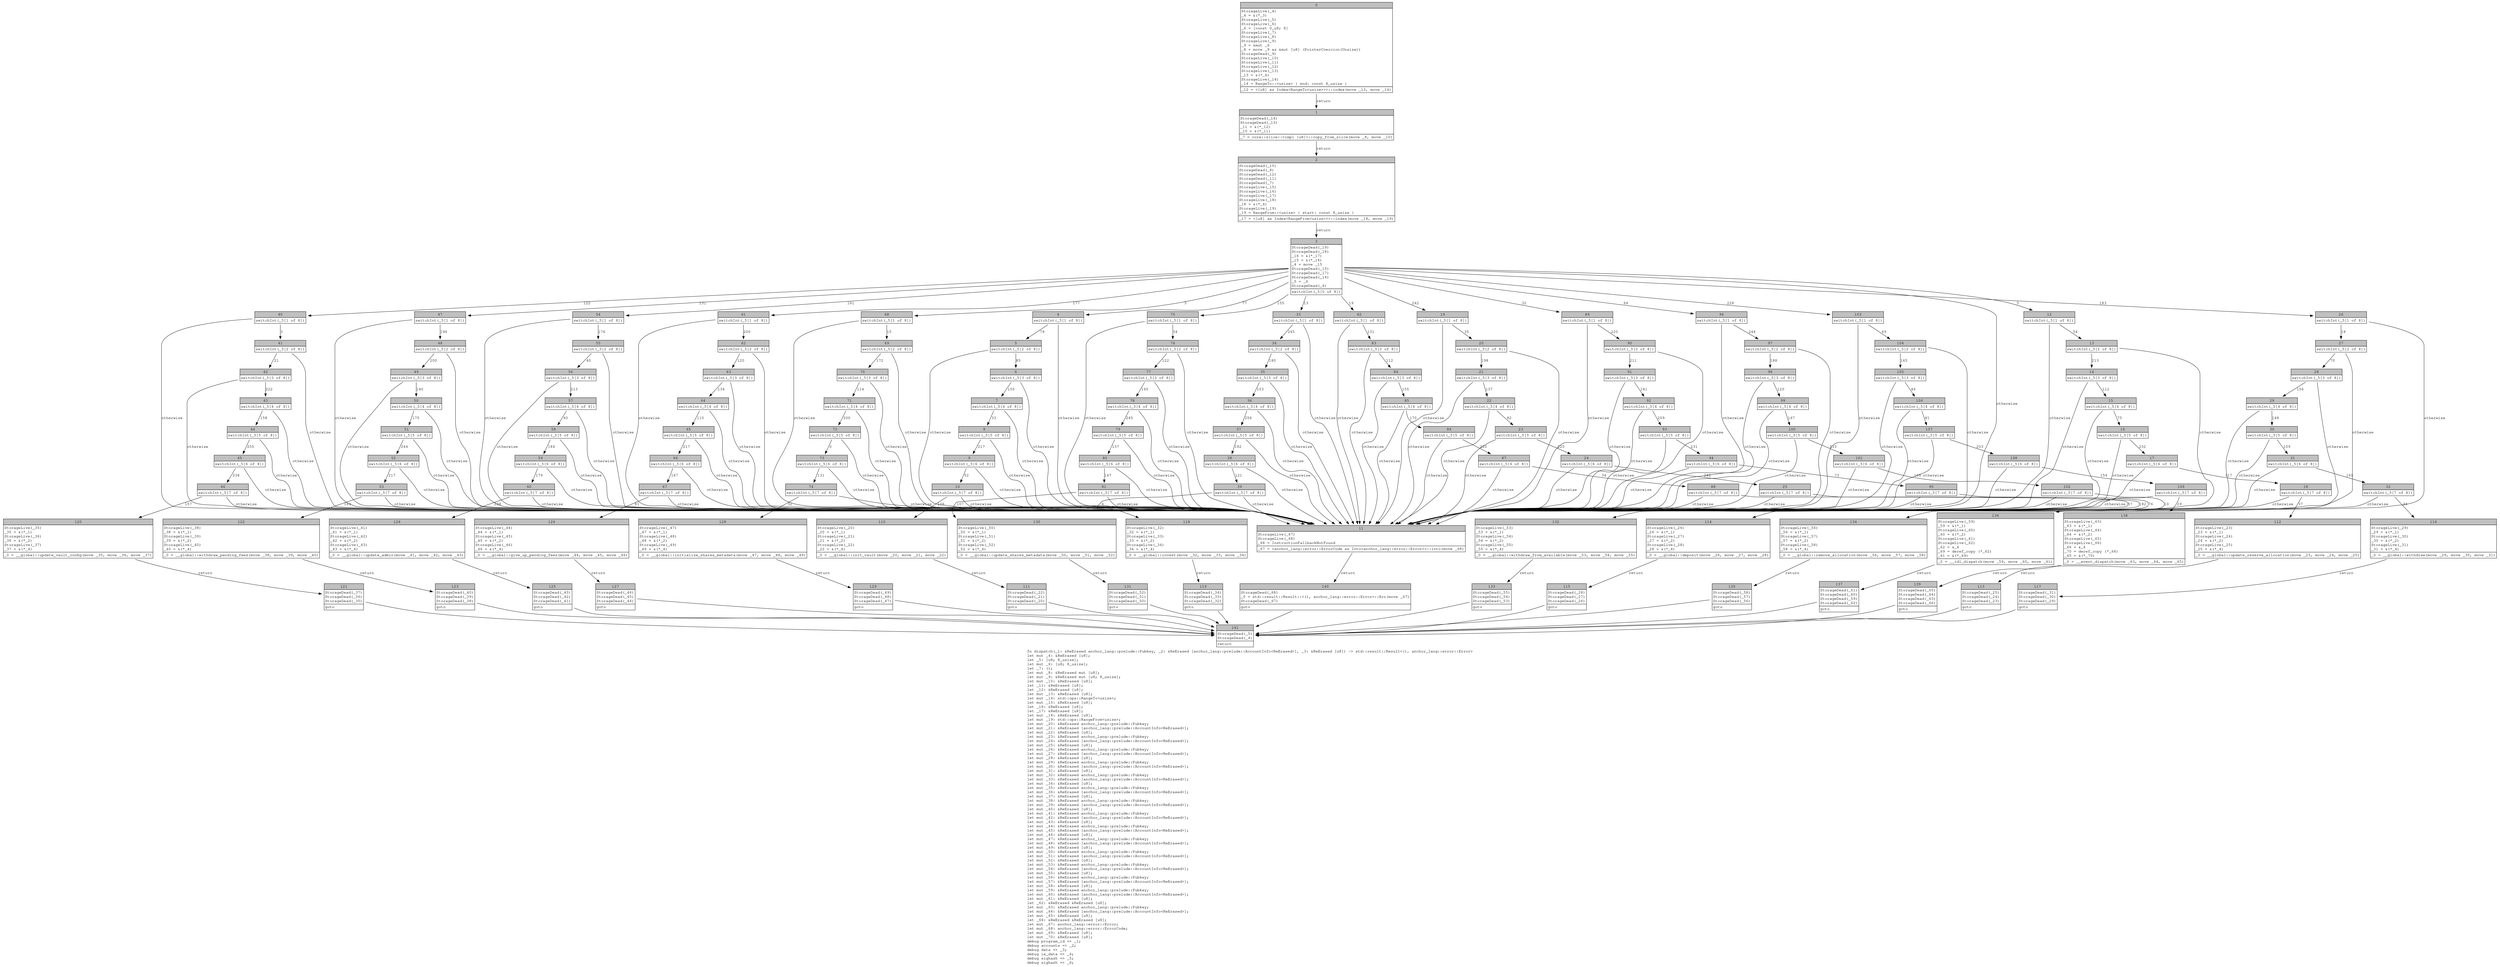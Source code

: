 digraph Mir_0_2779 {
    graph [fontname="Courier, monospace"];
    node [fontname="Courier, monospace"];
    edge [fontname="Courier, monospace"];
    label=<fn dispatch(_1: &amp;ReErased anchor_lang::prelude::Pubkey, _2: &amp;ReErased [anchor_lang::prelude::AccountInfo&lt;ReErased&gt;], _3: &amp;ReErased [u8]) -&gt; std::result::Result&lt;(), anchor_lang::error::Error&gt;<br align="left"/>let mut _4: &amp;ReErased [u8];<br align="left"/>let _5: [u8; 8_usize];<br align="left"/>let mut _6: [u8; 8_usize];<br align="left"/>let _7: ();<br align="left"/>let mut _8: &amp;ReErased mut [u8];<br align="left"/>let mut _9: &amp;ReErased mut [u8; 8_usize];<br align="left"/>let mut _10: &amp;ReErased [u8];<br align="left"/>let _11: &amp;ReErased [u8];<br align="left"/>let _12: &amp;ReErased [u8];<br align="left"/>let mut _13: &amp;ReErased [u8];<br align="left"/>let mut _14: std::ops::RangeTo&lt;usize&gt;;<br align="left"/>let mut _15: &amp;ReErased [u8];<br align="left"/>let _16: &amp;ReErased [u8];<br align="left"/>let _17: &amp;ReErased [u8];<br align="left"/>let mut _18: &amp;ReErased [u8];<br align="left"/>let mut _19: std::ops::RangeFrom&lt;usize&gt;;<br align="left"/>let mut _20: &amp;ReErased anchor_lang::prelude::Pubkey;<br align="left"/>let mut _21: &amp;ReErased [anchor_lang::prelude::AccountInfo&lt;ReErased&gt;];<br align="left"/>let mut _22: &amp;ReErased [u8];<br align="left"/>let mut _23: &amp;ReErased anchor_lang::prelude::Pubkey;<br align="left"/>let mut _24: &amp;ReErased [anchor_lang::prelude::AccountInfo&lt;ReErased&gt;];<br align="left"/>let mut _25: &amp;ReErased [u8];<br align="left"/>let mut _26: &amp;ReErased anchor_lang::prelude::Pubkey;<br align="left"/>let mut _27: &amp;ReErased [anchor_lang::prelude::AccountInfo&lt;ReErased&gt;];<br align="left"/>let mut _28: &amp;ReErased [u8];<br align="left"/>let mut _29: &amp;ReErased anchor_lang::prelude::Pubkey;<br align="left"/>let mut _30: &amp;ReErased [anchor_lang::prelude::AccountInfo&lt;ReErased&gt;];<br align="left"/>let mut _31: &amp;ReErased [u8];<br align="left"/>let mut _32: &amp;ReErased anchor_lang::prelude::Pubkey;<br align="left"/>let mut _33: &amp;ReErased [anchor_lang::prelude::AccountInfo&lt;ReErased&gt;];<br align="left"/>let mut _34: &amp;ReErased [u8];<br align="left"/>let mut _35: &amp;ReErased anchor_lang::prelude::Pubkey;<br align="left"/>let mut _36: &amp;ReErased [anchor_lang::prelude::AccountInfo&lt;ReErased&gt;];<br align="left"/>let mut _37: &amp;ReErased [u8];<br align="left"/>let mut _38: &amp;ReErased anchor_lang::prelude::Pubkey;<br align="left"/>let mut _39: &amp;ReErased [anchor_lang::prelude::AccountInfo&lt;ReErased&gt;];<br align="left"/>let mut _40: &amp;ReErased [u8];<br align="left"/>let mut _41: &amp;ReErased anchor_lang::prelude::Pubkey;<br align="left"/>let mut _42: &amp;ReErased [anchor_lang::prelude::AccountInfo&lt;ReErased&gt;];<br align="left"/>let mut _43: &amp;ReErased [u8];<br align="left"/>let mut _44: &amp;ReErased anchor_lang::prelude::Pubkey;<br align="left"/>let mut _45: &amp;ReErased [anchor_lang::prelude::AccountInfo&lt;ReErased&gt;];<br align="left"/>let mut _46: &amp;ReErased [u8];<br align="left"/>let mut _47: &amp;ReErased anchor_lang::prelude::Pubkey;<br align="left"/>let mut _48: &amp;ReErased [anchor_lang::prelude::AccountInfo&lt;ReErased&gt;];<br align="left"/>let mut _49: &amp;ReErased [u8];<br align="left"/>let mut _50: &amp;ReErased anchor_lang::prelude::Pubkey;<br align="left"/>let mut _51: &amp;ReErased [anchor_lang::prelude::AccountInfo&lt;ReErased&gt;];<br align="left"/>let mut _52: &amp;ReErased [u8];<br align="left"/>let mut _53: &amp;ReErased anchor_lang::prelude::Pubkey;<br align="left"/>let mut _54: &amp;ReErased [anchor_lang::prelude::AccountInfo&lt;ReErased&gt;];<br align="left"/>let mut _55: &amp;ReErased [u8];<br align="left"/>let mut _56: &amp;ReErased anchor_lang::prelude::Pubkey;<br align="left"/>let mut _57: &amp;ReErased [anchor_lang::prelude::AccountInfo&lt;ReErased&gt;];<br align="left"/>let mut _58: &amp;ReErased [u8];<br align="left"/>let mut _59: &amp;ReErased anchor_lang::prelude::Pubkey;<br align="left"/>let mut _60: &amp;ReErased [anchor_lang::prelude::AccountInfo&lt;ReErased&gt;];<br align="left"/>let mut _61: &amp;ReErased [u8];<br align="left"/>let _62: &amp;ReErased &amp;ReErased [u8];<br align="left"/>let mut _63: &amp;ReErased anchor_lang::prelude::Pubkey;<br align="left"/>let mut _64: &amp;ReErased [anchor_lang::prelude::AccountInfo&lt;ReErased&gt;];<br align="left"/>let mut _65: &amp;ReErased [u8];<br align="left"/>let _66: &amp;ReErased &amp;ReErased [u8];<br align="left"/>let mut _67: anchor_lang::error::Error;<br align="left"/>let mut _68: anchor_lang::error::ErrorCode;<br align="left"/>let mut _69: &amp;ReErased [u8];<br align="left"/>let mut _70: &amp;ReErased [u8];<br align="left"/>debug program_id =&gt; _1;<br align="left"/>debug accounts =&gt; _2;<br align="left"/>debug data =&gt; _3;<br align="left"/>debug ix_data =&gt; _4;<br align="left"/>debug sighash =&gt; _5;<br align="left"/>debug sighash =&gt; _6;<br align="left"/>>;
    bb0__0_2779 [shape="none", label=<<table border="0" cellborder="1" cellspacing="0"><tr><td bgcolor="gray" align="center" colspan="1">0</td></tr><tr><td align="left" balign="left">StorageLive(_4)<br/>_4 = &amp;(*_3)<br/>StorageLive(_5)<br/>StorageLive(_6)<br/>_6 = [const 0_u8; 8]<br/>StorageLive(_7)<br/>StorageLive(_8)<br/>StorageLive(_9)<br/>_9 = &amp;mut _6<br/>_8 = move _9 as &amp;mut [u8] (PointerCoercion(Unsize))<br/>StorageDead(_9)<br/>StorageLive(_10)<br/>StorageLive(_11)<br/>StorageLive(_12)<br/>StorageLive(_13)<br/>_13 = &amp;(*_4)<br/>StorageLive(_14)<br/>_14 = RangeTo::&lt;usize&gt; { end: const 8_usize }<br/></td></tr><tr><td align="left">_12 = &lt;[u8] as Index&lt;RangeTo&lt;usize&gt;&gt;&gt;::index(move _13, move _14)</td></tr></table>>];
    bb1__0_2779 [shape="none", label=<<table border="0" cellborder="1" cellspacing="0"><tr><td bgcolor="gray" align="center" colspan="1">1</td></tr><tr><td align="left" balign="left">StorageDead(_14)<br/>StorageDead(_13)<br/>_11 = &amp;(*_12)<br/>_10 = &amp;(*_11)<br/></td></tr><tr><td align="left">_7 = core::slice::&lt;impl [u8]&gt;::copy_from_slice(move _8, move _10)</td></tr></table>>];
    bb2__0_2779 [shape="none", label=<<table border="0" cellborder="1" cellspacing="0"><tr><td bgcolor="gray" align="center" colspan="1">2</td></tr><tr><td align="left" balign="left">StorageDead(_10)<br/>StorageDead(_8)<br/>StorageDead(_12)<br/>StorageDead(_11)<br/>StorageDead(_7)<br/>StorageLive(_15)<br/>StorageLive(_16)<br/>StorageLive(_17)<br/>StorageLive(_18)<br/>_18 = &amp;(*_4)<br/>StorageLive(_19)<br/>_19 = RangeFrom::&lt;usize&gt; { start: const 8_usize }<br/></td></tr><tr><td align="left">_17 = &lt;[u8] as Index&lt;RangeFrom&lt;usize&gt;&gt;&gt;::index(move _18, move _19)</td></tr></table>>];
    bb3__0_2779 [shape="none", label=<<table border="0" cellborder="1" cellspacing="0"><tr><td bgcolor="gray" align="center" colspan="1">3</td></tr><tr><td align="left" balign="left">StorageDead(_19)<br/>StorageDead(_18)<br/>_16 = &amp;(*_17)<br/>_15 = &amp;(*_16)<br/>_4 = move _15<br/>StorageDead(_15)<br/>StorageDead(_17)<br/>StorageDead(_16)<br/>_5 = _6<br/>StorageDead(_6)<br/></td></tr><tr><td align="left">switchInt(_5[0 of 8])</td></tr></table>>];
    bb4__0_2779 [shape="none", label=<<table border="0" cellborder="1" cellspacing="0"><tr><td bgcolor="gray" align="center" colspan="1">4</td></tr><tr><td align="left">switchInt(_5[1 of 8])</td></tr></table>>];
    bb5__0_2779 [shape="none", label=<<table border="0" cellborder="1" cellspacing="0"><tr><td bgcolor="gray" align="center" colspan="1">5</td></tr><tr><td align="left">switchInt(_5[2 of 8])</td></tr></table>>];
    bb6__0_2779 [shape="none", label=<<table border="0" cellborder="1" cellspacing="0"><tr><td bgcolor="gray" align="center" colspan="1">6</td></tr><tr><td align="left">switchInt(_5[3 of 8])</td></tr></table>>];
    bb7__0_2779 [shape="none", label=<<table border="0" cellborder="1" cellspacing="0"><tr><td bgcolor="gray" align="center" colspan="1">7</td></tr><tr><td align="left">switchInt(_5[4 of 8])</td></tr></table>>];
    bb8__0_2779 [shape="none", label=<<table border="0" cellborder="1" cellspacing="0"><tr><td bgcolor="gray" align="center" colspan="1">8</td></tr><tr><td align="left">switchInt(_5[5 of 8])</td></tr></table>>];
    bb9__0_2779 [shape="none", label=<<table border="0" cellborder="1" cellspacing="0"><tr><td bgcolor="gray" align="center" colspan="1">9</td></tr><tr><td align="left">switchInt(_5[6 of 8])</td></tr></table>>];
    bb10__0_2779 [shape="none", label=<<table border="0" cellborder="1" cellspacing="0"><tr><td bgcolor="gray" align="center" colspan="1">10</td></tr><tr><td align="left">switchInt(_5[7 of 8])</td></tr></table>>];
    bb11__0_2779 [shape="none", label=<<table border="0" cellborder="1" cellspacing="0"><tr><td bgcolor="gray" align="center" colspan="1">11</td></tr><tr><td align="left" balign="left">StorageLive(_67)<br/>StorageLive(_68)<br/>_68 = InstructionFallbackNotFound<br/></td></tr><tr><td align="left">_67 = &lt;anchor_lang::error::ErrorCode as Into&lt;anchor_lang::error::Error&gt;&gt;::into(move _68)</td></tr></table>>];
    bb12__0_2779 [shape="none", label=<<table border="0" cellborder="1" cellspacing="0"><tr><td bgcolor="gray" align="center" colspan="1">12</td></tr><tr><td align="left">switchInt(_5[1 of 8])</td></tr></table>>];
    bb13__0_2779 [shape="none", label=<<table border="0" cellborder="1" cellspacing="0"><tr><td bgcolor="gray" align="center" colspan="1">13</td></tr><tr><td align="left">switchInt(_5[2 of 8])</td></tr></table>>];
    bb14__0_2779 [shape="none", label=<<table border="0" cellborder="1" cellspacing="0"><tr><td bgcolor="gray" align="center" colspan="1">14</td></tr><tr><td align="left">switchInt(_5[3 of 8])</td></tr></table>>];
    bb15__0_2779 [shape="none", label=<<table border="0" cellborder="1" cellspacing="0"><tr><td bgcolor="gray" align="center" colspan="1">15</td></tr><tr><td align="left">switchInt(_5[4 of 8])</td></tr></table>>];
    bb16__0_2779 [shape="none", label=<<table border="0" cellborder="1" cellspacing="0"><tr><td bgcolor="gray" align="center" colspan="1">16</td></tr><tr><td align="left">switchInt(_5[5 of 8])</td></tr></table>>];
    bb17__0_2779 [shape="none", label=<<table border="0" cellborder="1" cellspacing="0"><tr><td bgcolor="gray" align="center" colspan="1">17</td></tr><tr><td align="left">switchInt(_5[6 of 8])</td></tr></table>>];
    bb18__0_2779 [shape="none", label=<<table border="0" cellborder="1" cellspacing="0"><tr><td bgcolor="gray" align="center" colspan="1">18</td></tr><tr><td align="left">switchInt(_5[7 of 8])</td></tr></table>>];
    bb19__0_2779 [shape="none", label=<<table border="0" cellborder="1" cellspacing="0"><tr><td bgcolor="gray" align="center" colspan="1">19</td></tr><tr><td align="left">switchInt(_5[1 of 8])</td></tr></table>>];
    bb20__0_2779 [shape="none", label=<<table border="0" cellborder="1" cellspacing="0"><tr><td bgcolor="gray" align="center" colspan="1">20</td></tr><tr><td align="left">switchInt(_5[2 of 8])</td></tr></table>>];
    bb21__0_2779 [shape="none", label=<<table border="0" cellborder="1" cellspacing="0"><tr><td bgcolor="gray" align="center" colspan="1">21</td></tr><tr><td align="left">switchInt(_5[3 of 8])</td></tr></table>>];
    bb22__0_2779 [shape="none", label=<<table border="0" cellborder="1" cellspacing="0"><tr><td bgcolor="gray" align="center" colspan="1">22</td></tr><tr><td align="left">switchInt(_5[4 of 8])</td></tr></table>>];
    bb23__0_2779 [shape="none", label=<<table border="0" cellborder="1" cellspacing="0"><tr><td bgcolor="gray" align="center" colspan="1">23</td></tr><tr><td align="left">switchInt(_5[5 of 8])</td></tr></table>>];
    bb24__0_2779 [shape="none", label=<<table border="0" cellborder="1" cellspacing="0"><tr><td bgcolor="gray" align="center" colspan="1">24</td></tr><tr><td align="left">switchInt(_5[6 of 8])</td></tr></table>>];
    bb25__0_2779 [shape="none", label=<<table border="0" cellborder="1" cellspacing="0"><tr><td bgcolor="gray" align="center" colspan="1">25</td></tr><tr><td align="left">switchInt(_5[7 of 8])</td></tr></table>>];
    bb26__0_2779 [shape="none", label=<<table border="0" cellborder="1" cellspacing="0"><tr><td bgcolor="gray" align="center" colspan="1">26</td></tr><tr><td align="left">switchInt(_5[1 of 8])</td></tr></table>>];
    bb27__0_2779 [shape="none", label=<<table border="0" cellborder="1" cellspacing="0"><tr><td bgcolor="gray" align="center" colspan="1">27</td></tr><tr><td align="left">switchInt(_5[2 of 8])</td></tr></table>>];
    bb28__0_2779 [shape="none", label=<<table border="0" cellborder="1" cellspacing="0"><tr><td bgcolor="gray" align="center" colspan="1">28</td></tr><tr><td align="left">switchInt(_5[3 of 8])</td></tr></table>>];
    bb29__0_2779 [shape="none", label=<<table border="0" cellborder="1" cellspacing="0"><tr><td bgcolor="gray" align="center" colspan="1">29</td></tr><tr><td align="left">switchInt(_5[4 of 8])</td></tr></table>>];
    bb30__0_2779 [shape="none", label=<<table border="0" cellborder="1" cellspacing="0"><tr><td bgcolor="gray" align="center" colspan="1">30</td></tr><tr><td align="left">switchInt(_5[5 of 8])</td></tr></table>>];
    bb31__0_2779 [shape="none", label=<<table border="0" cellborder="1" cellspacing="0"><tr><td bgcolor="gray" align="center" colspan="1">31</td></tr><tr><td align="left">switchInt(_5[6 of 8])</td></tr></table>>];
    bb32__0_2779 [shape="none", label=<<table border="0" cellborder="1" cellspacing="0"><tr><td bgcolor="gray" align="center" colspan="1">32</td></tr><tr><td align="left">switchInt(_5[7 of 8])</td></tr></table>>];
    bb33__0_2779 [shape="none", label=<<table border="0" cellborder="1" cellspacing="0"><tr><td bgcolor="gray" align="center" colspan="1">33</td></tr><tr><td align="left">switchInt(_5[1 of 8])</td></tr></table>>];
    bb34__0_2779 [shape="none", label=<<table border="0" cellborder="1" cellspacing="0"><tr><td bgcolor="gray" align="center" colspan="1">34</td></tr><tr><td align="left">switchInt(_5[2 of 8])</td></tr></table>>];
    bb35__0_2779 [shape="none", label=<<table border="0" cellborder="1" cellspacing="0"><tr><td bgcolor="gray" align="center" colspan="1">35</td></tr><tr><td align="left">switchInt(_5[3 of 8])</td></tr></table>>];
    bb36__0_2779 [shape="none", label=<<table border="0" cellborder="1" cellspacing="0"><tr><td bgcolor="gray" align="center" colspan="1">36</td></tr><tr><td align="left">switchInt(_5[4 of 8])</td></tr></table>>];
    bb37__0_2779 [shape="none", label=<<table border="0" cellborder="1" cellspacing="0"><tr><td bgcolor="gray" align="center" colspan="1">37</td></tr><tr><td align="left">switchInt(_5[5 of 8])</td></tr></table>>];
    bb38__0_2779 [shape="none", label=<<table border="0" cellborder="1" cellspacing="0"><tr><td bgcolor="gray" align="center" colspan="1">38</td></tr><tr><td align="left">switchInt(_5[6 of 8])</td></tr></table>>];
    bb39__0_2779 [shape="none", label=<<table border="0" cellborder="1" cellspacing="0"><tr><td bgcolor="gray" align="center" colspan="1">39</td></tr><tr><td align="left">switchInt(_5[7 of 8])</td></tr></table>>];
    bb40__0_2779 [shape="none", label=<<table border="0" cellborder="1" cellspacing="0"><tr><td bgcolor="gray" align="center" colspan="1">40</td></tr><tr><td align="left">switchInt(_5[1 of 8])</td></tr></table>>];
    bb41__0_2779 [shape="none", label=<<table border="0" cellborder="1" cellspacing="0"><tr><td bgcolor="gray" align="center" colspan="1">41</td></tr><tr><td align="left">switchInt(_5[2 of 8])</td></tr></table>>];
    bb42__0_2779 [shape="none", label=<<table border="0" cellborder="1" cellspacing="0"><tr><td bgcolor="gray" align="center" colspan="1">42</td></tr><tr><td align="left">switchInt(_5[3 of 8])</td></tr></table>>];
    bb43__0_2779 [shape="none", label=<<table border="0" cellborder="1" cellspacing="0"><tr><td bgcolor="gray" align="center" colspan="1">43</td></tr><tr><td align="left">switchInt(_5[4 of 8])</td></tr></table>>];
    bb44__0_2779 [shape="none", label=<<table border="0" cellborder="1" cellspacing="0"><tr><td bgcolor="gray" align="center" colspan="1">44</td></tr><tr><td align="left">switchInt(_5[5 of 8])</td></tr></table>>];
    bb45__0_2779 [shape="none", label=<<table border="0" cellborder="1" cellspacing="0"><tr><td bgcolor="gray" align="center" colspan="1">45</td></tr><tr><td align="left">switchInt(_5[6 of 8])</td></tr></table>>];
    bb46__0_2779 [shape="none", label=<<table border="0" cellborder="1" cellspacing="0"><tr><td bgcolor="gray" align="center" colspan="1">46</td></tr><tr><td align="left">switchInt(_5[7 of 8])</td></tr></table>>];
    bb47__0_2779 [shape="none", label=<<table border="0" cellborder="1" cellspacing="0"><tr><td bgcolor="gray" align="center" colspan="1">47</td></tr><tr><td align="left">switchInt(_5[1 of 8])</td></tr></table>>];
    bb48__0_2779 [shape="none", label=<<table border="0" cellborder="1" cellspacing="0"><tr><td bgcolor="gray" align="center" colspan="1">48</td></tr><tr><td align="left">switchInt(_5[2 of 8])</td></tr></table>>];
    bb49__0_2779 [shape="none", label=<<table border="0" cellborder="1" cellspacing="0"><tr><td bgcolor="gray" align="center" colspan="1">49</td></tr><tr><td align="left">switchInt(_5[3 of 8])</td></tr></table>>];
    bb50__0_2779 [shape="none", label=<<table border="0" cellborder="1" cellspacing="0"><tr><td bgcolor="gray" align="center" colspan="1">50</td></tr><tr><td align="left">switchInt(_5[4 of 8])</td></tr></table>>];
    bb51__0_2779 [shape="none", label=<<table border="0" cellborder="1" cellspacing="0"><tr><td bgcolor="gray" align="center" colspan="1">51</td></tr><tr><td align="left">switchInt(_5[5 of 8])</td></tr></table>>];
    bb52__0_2779 [shape="none", label=<<table border="0" cellborder="1" cellspacing="0"><tr><td bgcolor="gray" align="center" colspan="1">52</td></tr><tr><td align="left">switchInt(_5[6 of 8])</td></tr></table>>];
    bb53__0_2779 [shape="none", label=<<table border="0" cellborder="1" cellspacing="0"><tr><td bgcolor="gray" align="center" colspan="1">53</td></tr><tr><td align="left">switchInt(_5[7 of 8])</td></tr></table>>];
    bb54__0_2779 [shape="none", label=<<table border="0" cellborder="1" cellspacing="0"><tr><td bgcolor="gray" align="center" colspan="1">54</td></tr><tr><td align="left">switchInt(_5[1 of 8])</td></tr></table>>];
    bb55__0_2779 [shape="none", label=<<table border="0" cellborder="1" cellspacing="0"><tr><td bgcolor="gray" align="center" colspan="1">55</td></tr><tr><td align="left">switchInt(_5[2 of 8])</td></tr></table>>];
    bb56__0_2779 [shape="none", label=<<table border="0" cellborder="1" cellspacing="0"><tr><td bgcolor="gray" align="center" colspan="1">56</td></tr><tr><td align="left">switchInt(_5[3 of 8])</td></tr></table>>];
    bb57__0_2779 [shape="none", label=<<table border="0" cellborder="1" cellspacing="0"><tr><td bgcolor="gray" align="center" colspan="1">57</td></tr><tr><td align="left">switchInt(_5[4 of 8])</td></tr></table>>];
    bb58__0_2779 [shape="none", label=<<table border="0" cellborder="1" cellspacing="0"><tr><td bgcolor="gray" align="center" colspan="1">58</td></tr><tr><td align="left">switchInt(_5[5 of 8])</td></tr></table>>];
    bb59__0_2779 [shape="none", label=<<table border="0" cellborder="1" cellspacing="0"><tr><td bgcolor="gray" align="center" colspan="1">59</td></tr><tr><td align="left">switchInt(_5[6 of 8])</td></tr></table>>];
    bb60__0_2779 [shape="none", label=<<table border="0" cellborder="1" cellspacing="0"><tr><td bgcolor="gray" align="center" colspan="1">60</td></tr><tr><td align="left">switchInt(_5[7 of 8])</td></tr></table>>];
    bb61__0_2779 [shape="none", label=<<table border="0" cellborder="1" cellspacing="0"><tr><td bgcolor="gray" align="center" colspan="1">61</td></tr><tr><td align="left">switchInt(_5[1 of 8])</td></tr></table>>];
    bb62__0_2779 [shape="none", label=<<table border="0" cellborder="1" cellspacing="0"><tr><td bgcolor="gray" align="center" colspan="1">62</td></tr><tr><td align="left">switchInt(_5[2 of 8])</td></tr></table>>];
    bb63__0_2779 [shape="none", label=<<table border="0" cellborder="1" cellspacing="0"><tr><td bgcolor="gray" align="center" colspan="1">63</td></tr><tr><td align="left">switchInt(_5[3 of 8])</td></tr></table>>];
    bb64__0_2779 [shape="none", label=<<table border="0" cellborder="1" cellspacing="0"><tr><td bgcolor="gray" align="center" colspan="1">64</td></tr><tr><td align="left">switchInt(_5[4 of 8])</td></tr></table>>];
    bb65__0_2779 [shape="none", label=<<table border="0" cellborder="1" cellspacing="0"><tr><td bgcolor="gray" align="center" colspan="1">65</td></tr><tr><td align="left">switchInt(_5[5 of 8])</td></tr></table>>];
    bb66__0_2779 [shape="none", label=<<table border="0" cellborder="1" cellspacing="0"><tr><td bgcolor="gray" align="center" colspan="1">66</td></tr><tr><td align="left">switchInt(_5[6 of 8])</td></tr></table>>];
    bb67__0_2779 [shape="none", label=<<table border="0" cellborder="1" cellspacing="0"><tr><td bgcolor="gray" align="center" colspan="1">67</td></tr><tr><td align="left">switchInt(_5[7 of 8])</td></tr></table>>];
    bb68__0_2779 [shape="none", label=<<table border="0" cellborder="1" cellspacing="0"><tr><td bgcolor="gray" align="center" colspan="1">68</td></tr><tr><td align="left">switchInt(_5[1 of 8])</td></tr></table>>];
    bb69__0_2779 [shape="none", label=<<table border="0" cellborder="1" cellspacing="0"><tr><td bgcolor="gray" align="center" colspan="1">69</td></tr><tr><td align="left">switchInt(_5[2 of 8])</td></tr></table>>];
    bb70__0_2779 [shape="none", label=<<table border="0" cellborder="1" cellspacing="0"><tr><td bgcolor="gray" align="center" colspan="1">70</td></tr><tr><td align="left">switchInt(_5[3 of 8])</td></tr></table>>];
    bb71__0_2779 [shape="none", label=<<table border="0" cellborder="1" cellspacing="0"><tr><td bgcolor="gray" align="center" colspan="1">71</td></tr><tr><td align="left">switchInt(_5[4 of 8])</td></tr></table>>];
    bb72__0_2779 [shape="none", label=<<table border="0" cellborder="1" cellspacing="0"><tr><td bgcolor="gray" align="center" colspan="1">72</td></tr><tr><td align="left">switchInt(_5[5 of 8])</td></tr></table>>];
    bb73__0_2779 [shape="none", label=<<table border="0" cellborder="1" cellspacing="0"><tr><td bgcolor="gray" align="center" colspan="1">73</td></tr><tr><td align="left">switchInt(_5[6 of 8])</td></tr></table>>];
    bb74__0_2779 [shape="none", label=<<table border="0" cellborder="1" cellspacing="0"><tr><td bgcolor="gray" align="center" colspan="1">74</td></tr><tr><td align="left">switchInt(_5[7 of 8])</td></tr></table>>];
    bb75__0_2779 [shape="none", label=<<table border="0" cellborder="1" cellspacing="0"><tr><td bgcolor="gray" align="center" colspan="1">75</td></tr><tr><td align="left">switchInt(_5[1 of 8])</td></tr></table>>];
    bb76__0_2779 [shape="none", label=<<table border="0" cellborder="1" cellspacing="0"><tr><td bgcolor="gray" align="center" colspan="1">76</td></tr><tr><td align="left">switchInt(_5[2 of 8])</td></tr></table>>];
    bb77__0_2779 [shape="none", label=<<table border="0" cellborder="1" cellspacing="0"><tr><td bgcolor="gray" align="center" colspan="1">77</td></tr><tr><td align="left">switchInt(_5[3 of 8])</td></tr></table>>];
    bb78__0_2779 [shape="none", label=<<table border="0" cellborder="1" cellspacing="0"><tr><td bgcolor="gray" align="center" colspan="1">78</td></tr><tr><td align="left">switchInt(_5[4 of 8])</td></tr></table>>];
    bb79__0_2779 [shape="none", label=<<table border="0" cellborder="1" cellspacing="0"><tr><td bgcolor="gray" align="center" colspan="1">79</td></tr><tr><td align="left">switchInt(_5[5 of 8])</td></tr></table>>];
    bb80__0_2779 [shape="none", label=<<table border="0" cellborder="1" cellspacing="0"><tr><td bgcolor="gray" align="center" colspan="1">80</td></tr><tr><td align="left">switchInt(_5[6 of 8])</td></tr></table>>];
    bb81__0_2779 [shape="none", label=<<table border="0" cellborder="1" cellspacing="0"><tr><td bgcolor="gray" align="center" colspan="1">81</td></tr><tr><td align="left">switchInt(_5[7 of 8])</td></tr></table>>];
    bb82__0_2779 [shape="none", label=<<table border="0" cellborder="1" cellspacing="0"><tr><td bgcolor="gray" align="center" colspan="1">82</td></tr><tr><td align="left">switchInt(_5[1 of 8])</td></tr></table>>];
    bb83__0_2779 [shape="none", label=<<table border="0" cellborder="1" cellspacing="0"><tr><td bgcolor="gray" align="center" colspan="1">83</td></tr><tr><td align="left">switchInt(_5[2 of 8])</td></tr></table>>];
    bb84__0_2779 [shape="none", label=<<table border="0" cellborder="1" cellspacing="0"><tr><td bgcolor="gray" align="center" colspan="1">84</td></tr><tr><td align="left">switchInt(_5[3 of 8])</td></tr></table>>];
    bb85__0_2779 [shape="none", label=<<table border="0" cellborder="1" cellspacing="0"><tr><td bgcolor="gray" align="center" colspan="1">85</td></tr><tr><td align="left">switchInt(_5[4 of 8])</td></tr></table>>];
    bb86__0_2779 [shape="none", label=<<table border="0" cellborder="1" cellspacing="0"><tr><td bgcolor="gray" align="center" colspan="1">86</td></tr><tr><td align="left">switchInt(_5[5 of 8])</td></tr></table>>];
    bb87__0_2779 [shape="none", label=<<table border="0" cellborder="1" cellspacing="0"><tr><td bgcolor="gray" align="center" colspan="1">87</td></tr><tr><td align="left">switchInt(_5[6 of 8])</td></tr></table>>];
    bb88__0_2779 [shape="none", label=<<table border="0" cellborder="1" cellspacing="0"><tr><td bgcolor="gray" align="center" colspan="1">88</td></tr><tr><td align="left">switchInt(_5[7 of 8])</td></tr></table>>];
    bb89__0_2779 [shape="none", label=<<table border="0" cellborder="1" cellspacing="0"><tr><td bgcolor="gray" align="center" colspan="1">89</td></tr><tr><td align="left">switchInt(_5[1 of 8])</td></tr></table>>];
    bb90__0_2779 [shape="none", label=<<table border="0" cellborder="1" cellspacing="0"><tr><td bgcolor="gray" align="center" colspan="1">90</td></tr><tr><td align="left">switchInt(_5[2 of 8])</td></tr></table>>];
    bb91__0_2779 [shape="none", label=<<table border="0" cellborder="1" cellspacing="0"><tr><td bgcolor="gray" align="center" colspan="1">91</td></tr><tr><td align="left">switchInt(_5[3 of 8])</td></tr></table>>];
    bb92__0_2779 [shape="none", label=<<table border="0" cellborder="1" cellspacing="0"><tr><td bgcolor="gray" align="center" colspan="1">92</td></tr><tr><td align="left">switchInt(_5[4 of 8])</td></tr></table>>];
    bb93__0_2779 [shape="none", label=<<table border="0" cellborder="1" cellspacing="0"><tr><td bgcolor="gray" align="center" colspan="1">93</td></tr><tr><td align="left">switchInt(_5[5 of 8])</td></tr></table>>];
    bb94__0_2779 [shape="none", label=<<table border="0" cellborder="1" cellspacing="0"><tr><td bgcolor="gray" align="center" colspan="1">94</td></tr><tr><td align="left">switchInt(_5[6 of 8])</td></tr></table>>];
    bb95__0_2779 [shape="none", label=<<table border="0" cellborder="1" cellspacing="0"><tr><td bgcolor="gray" align="center" colspan="1">95</td></tr><tr><td align="left">switchInt(_5[7 of 8])</td></tr></table>>];
    bb96__0_2779 [shape="none", label=<<table border="0" cellborder="1" cellspacing="0"><tr><td bgcolor="gray" align="center" colspan="1">96</td></tr><tr><td align="left">switchInt(_5[1 of 8])</td></tr></table>>];
    bb97__0_2779 [shape="none", label=<<table border="0" cellborder="1" cellspacing="0"><tr><td bgcolor="gray" align="center" colspan="1">97</td></tr><tr><td align="left">switchInt(_5[2 of 8])</td></tr></table>>];
    bb98__0_2779 [shape="none", label=<<table border="0" cellborder="1" cellspacing="0"><tr><td bgcolor="gray" align="center" colspan="1">98</td></tr><tr><td align="left">switchInt(_5[3 of 8])</td></tr></table>>];
    bb99__0_2779 [shape="none", label=<<table border="0" cellborder="1" cellspacing="0"><tr><td bgcolor="gray" align="center" colspan="1">99</td></tr><tr><td align="left">switchInt(_5[4 of 8])</td></tr></table>>];
    bb100__0_2779 [shape="none", label=<<table border="0" cellborder="1" cellspacing="0"><tr><td bgcolor="gray" align="center" colspan="1">100</td></tr><tr><td align="left">switchInt(_5[5 of 8])</td></tr></table>>];
    bb101__0_2779 [shape="none", label=<<table border="0" cellborder="1" cellspacing="0"><tr><td bgcolor="gray" align="center" colspan="1">101</td></tr><tr><td align="left">switchInt(_5[6 of 8])</td></tr></table>>];
    bb102__0_2779 [shape="none", label=<<table border="0" cellborder="1" cellspacing="0"><tr><td bgcolor="gray" align="center" colspan="1">102</td></tr><tr><td align="left">switchInt(_5[7 of 8])</td></tr></table>>];
    bb103__0_2779 [shape="none", label=<<table border="0" cellborder="1" cellspacing="0"><tr><td bgcolor="gray" align="center" colspan="1">103</td></tr><tr><td align="left">switchInt(_5[1 of 8])</td></tr></table>>];
    bb104__0_2779 [shape="none", label=<<table border="0" cellborder="1" cellspacing="0"><tr><td bgcolor="gray" align="center" colspan="1">104</td></tr><tr><td align="left">switchInt(_5[2 of 8])</td></tr></table>>];
    bb105__0_2779 [shape="none", label=<<table border="0" cellborder="1" cellspacing="0"><tr><td bgcolor="gray" align="center" colspan="1">105</td></tr><tr><td align="left">switchInt(_5[3 of 8])</td></tr></table>>];
    bb106__0_2779 [shape="none", label=<<table border="0" cellborder="1" cellspacing="0"><tr><td bgcolor="gray" align="center" colspan="1">106</td></tr><tr><td align="left">switchInt(_5[4 of 8])</td></tr></table>>];
    bb107__0_2779 [shape="none", label=<<table border="0" cellborder="1" cellspacing="0"><tr><td bgcolor="gray" align="center" colspan="1">107</td></tr><tr><td align="left">switchInt(_5[5 of 8])</td></tr></table>>];
    bb108__0_2779 [shape="none", label=<<table border="0" cellborder="1" cellspacing="0"><tr><td bgcolor="gray" align="center" colspan="1">108</td></tr><tr><td align="left">switchInt(_5[6 of 8])</td></tr></table>>];
    bb109__0_2779 [shape="none", label=<<table border="0" cellborder="1" cellspacing="0"><tr><td bgcolor="gray" align="center" colspan="1">109</td></tr><tr><td align="left">switchInt(_5[7 of 8])</td></tr></table>>];
    bb110__0_2779 [shape="none", label=<<table border="0" cellborder="1" cellspacing="0"><tr><td bgcolor="gray" align="center" colspan="1">110</td></tr><tr><td align="left" balign="left">StorageLive(_20)<br/>_20 = &amp;(*_1)<br/>StorageLive(_21)<br/>_21 = &amp;(*_2)<br/>StorageLive(_22)<br/>_22 = &amp;(*_4)<br/></td></tr><tr><td align="left">_0 = __global::init_vault(move _20, move _21, move _22)</td></tr></table>>];
    bb111__0_2779 [shape="none", label=<<table border="0" cellborder="1" cellspacing="0"><tr><td bgcolor="gray" align="center" colspan="1">111</td></tr><tr><td align="left" balign="left">StorageDead(_22)<br/>StorageDead(_21)<br/>StorageDead(_20)<br/></td></tr><tr><td align="left">goto</td></tr></table>>];
    bb112__0_2779 [shape="none", label=<<table border="0" cellborder="1" cellspacing="0"><tr><td bgcolor="gray" align="center" colspan="1">112</td></tr><tr><td align="left" balign="left">StorageLive(_23)<br/>_23 = &amp;(*_1)<br/>StorageLive(_24)<br/>_24 = &amp;(*_2)<br/>StorageLive(_25)<br/>_25 = &amp;(*_4)<br/></td></tr><tr><td align="left">_0 = __global::update_reserve_allocation(move _23, move _24, move _25)</td></tr></table>>];
    bb113__0_2779 [shape="none", label=<<table border="0" cellborder="1" cellspacing="0"><tr><td bgcolor="gray" align="center" colspan="1">113</td></tr><tr><td align="left" balign="left">StorageDead(_25)<br/>StorageDead(_24)<br/>StorageDead(_23)<br/></td></tr><tr><td align="left">goto</td></tr></table>>];
    bb114__0_2779 [shape="none", label=<<table border="0" cellborder="1" cellspacing="0"><tr><td bgcolor="gray" align="center" colspan="1">114</td></tr><tr><td align="left" balign="left">StorageLive(_26)<br/>_26 = &amp;(*_1)<br/>StorageLive(_27)<br/>_27 = &amp;(*_2)<br/>StorageLive(_28)<br/>_28 = &amp;(*_4)<br/></td></tr><tr><td align="left">_0 = __global::deposit(move _26, move _27, move _28)</td></tr></table>>];
    bb115__0_2779 [shape="none", label=<<table border="0" cellborder="1" cellspacing="0"><tr><td bgcolor="gray" align="center" colspan="1">115</td></tr><tr><td align="left" balign="left">StorageDead(_28)<br/>StorageDead(_27)<br/>StorageDead(_26)<br/></td></tr><tr><td align="left">goto</td></tr></table>>];
    bb116__0_2779 [shape="none", label=<<table border="0" cellborder="1" cellspacing="0"><tr><td bgcolor="gray" align="center" colspan="1">116</td></tr><tr><td align="left" balign="left">StorageLive(_29)<br/>_29 = &amp;(*_1)<br/>StorageLive(_30)<br/>_30 = &amp;(*_2)<br/>StorageLive(_31)<br/>_31 = &amp;(*_4)<br/></td></tr><tr><td align="left">_0 = __global::withdraw(move _29, move _30, move _31)</td></tr></table>>];
    bb117__0_2779 [shape="none", label=<<table border="0" cellborder="1" cellspacing="0"><tr><td bgcolor="gray" align="center" colspan="1">117</td></tr><tr><td align="left" balign="left">StorageDead(_31)<br/>StorageDead(_30)<br/>StorageDead(_29)<br/></td></tr><tr><td align="left">goto</td></tr></table>>];
    bb118__0_2779 [shape="none", label=<<table border="0" cellborder="1" cellspacing="0"><tr><td bgcolor="gray" align="center" colspan="1">118</td></tr><tr><td align="left" balign="left">StorageLive(_32)<br/>_32 = &amp;(*_1)<br/>StorageLive(_33)<br/>_33 = &amp;(*_2)<br/>StorageLive(_34)<br/>_34 = &amp;(*_4)<br/></td></tr><tr><td align="left">_0 = __global::invest(move _32, move _33, move _34)</td></tr></table>>];
    bb119__0_2779 [shape="none", label=<<table border="0" cellborder="1" cellspacing="0"><tr><td bgcolor="gray" align="center" colspan="1">119</td></tr><tr><td align="left" balign="left">StorageDead(_34)<br/>StorageDead(_33)<br/>StorageDead(_32)<br/></td></tr><tr><td align="left">goto</td></tr></table>>];
    bb120__0_2779 [shape="none", label=<<table border="0" cellborder="1" cellspacing="0"><tr><td bgcolor="gray" align="center" colspan="1">120</td></tr><tr><td align="left" balign="left">StorageLive(_35)<br/>_35 = &amp;(*_1)<br/>StorageLive(_36)<br/>_36 = &amp;(*_2)<br/>StorageLive(_37)<br/>_37 = &amp;(*_4)<br/></td></tr><tr><td align="left">_0 = __global::update_vault_config(move _35, move _36, move _37)</td></tr></table>>];
    bb121__0_2779 [shape="none", label=<<table border="0" cellborder="1" cellspacing="0"><tr><td bgcolor="gray" align="center" colspan="1">121</td></tr><tr><td align="left" balign="left">StorageDead(_37)<br/>StorageDead(_36)<br/>StorageDead(_35)<br/></td></tr><tr><td align="left">goto</td></tr></table>>];
    bb122__0_2779 [shape="none", label=<<table border="0" cellborder="1" cellspacing="0"><tr><td bgcolor="gray" align="center" colspan="1">122</td></tr><tr><td align="left" balign="left">StorageLive(_38)<br/>_38 = &amp;(*_1)<br/>StorageLive(_39)<br/>_39 = &amp;(*_2)<br/>StorageLive(_40)<br/>_40 = &amp;(*_4)<br/></td></tr><tr><td align="left">_0 = __global::withdraw_pending_fees(move _38, move _39, move _40)</td></tr></table>>];
    bb123__0_2779 [shape="none", label=<<table border="0" cellborder="1" cellspacing="0"><tr><td bgcolor="gray" align="center" colspan="1">123</td></tr><tr><td align="left" balign="left">StorageDead(_40)<br/>StorageDead(_39)<br/>StorageDead(_38)<br/></td></tr><tr><td align="left">goto</td></tr></table>>];
    bb124__0_2779 [shape="none", label=<<table border="0" cellborder="1" cellspacing="0"><tr><td bgcolor="gray" align="center" colspan="1">124</td></tr><tr><td align="left" balign="left">StorageLive(_41)<br/>_41 = &amp;(*_1)<br/>StorageLive(_42)<br/>_42 = &amp;(*_2)<br/>StorageLive(_43)<br/>_43 = &amp;(*_4)<br/></td></tr><tr><td align="left">_0 = __global::update_admin(move _41, move _42, move _43)</td></tr></table>>];
    bb125__0_2779 [shape="none", label=<<table border="0" cellborder="1" cellspacing="0"><tr><td bgcolor="gray" align="center" colspan="1">125</td></tr><tr><td align="left" balign="left">StorageDead(_43)<br/>StorageDead(_42)<br/>StorageDead(_41)<br/></td></tr><tr><td align="left">goto</td></tr></table>>];
    bb126__0_2779 [shape="none", label=<<table border="0" cellborder="1" cellspacing="0"><tr><td bgcolor="gray" align="center" colspan="1">126</td></tr><tr><td align="left" balign="left">StorageLive(_44)<br/>_44 = &amp;(*_1)<br/>StorageLive(_45)<br/>_45 = &amp;(*_2)<br/>StorageLive(_46)<br/>_46 = &amp;(*_4)<br/></td></tr><tr><td align="left">_0 = __global::give_up_pending_fees(move _44, move _45, move _46)</td></tr></table>>];
    bb127__0_2779 [shape="none", label=<<table border="0" cellborder="1" cellspacing="0"><tr><td bgcolor="gray" align="center" colspan="1">127</td></tr><tr><td align="left" balign="left">StorageDead(_46)<br/>StorageDead(_45)<br/>StorageDead(_44)<br/></td></tr><tr><td align="left">goto</td></tr></table>>];
    bb128__0_2779 [shape="none", label=<<table border="0" cellborder="1" cellspacing="0"><tr><td bgcolor="gray" align="center" colspan="1">128</td></tr><tr><td align="left" balign="left">StorageLive(_47)<br/>_47 = &amp;(*_1)<br/>StorageLive(_48)<br/>_48 = &amp;(*_2)<br/>StorageLive(_49)<br/>_49 = &amp;(*_4)<br/></td></tr><tr><td align="left">_0 = __global::initialize_shares_metadata(move _47, move _48, move _49)</td></tr></table>>];
    bb129__0_2779 [shape="none", label=<<table border="0" cellborder="1" cellspacing="0"><tr><td bgcolor="gray" align="center" colspan="1">129</td></tr><tr><td align="left" balign="left">StorageDead(_49)<br/>StorageDead(_48)<br/>StorageDead(_47)<br/></td></tr><tr><td align="left">goto</td></tr></table>>];
    bb130__0_2779 [shape="none", label=<<table border="0" cellborder="1" cellspacing="0"><tr><td bgcolor="gray" align="center" colspan="1">130</td></tr><tr><td align="left" balign="left">StorageLive(_50)<br/>_50 = &amp;(*_1)<br/>StorageLive(_51)<br/>_51 = &amp;(*_2)<br/>StorageLive(_52)<br/>_52 = &amp;(*_4)<br/></td></tr><tr><td align="left">_0 = __global::update_shares_metadata(move _50, move _51, move _52)</td></tr></table>>];
    bb131__0_2779 [shape="none", label=<<table border="0" cellborder="1" cellspacing="0"><tr><td bgcolor="gray" align="center" colspan="1">131</td></tr><tr><td align="left" balign="left">StorageDead(_52)<br/>StorageDead(_51)<br/>StorageDead(_50)<br/></td></tr><tr><td align="left">goto</td></tr></table>>];
    bb132__0_2779 [shape="none", label=<<table border="0" cellborder="1" cellspacing="0"><tr><td bgcolor="gray" align="center" colspan="1">132</td></tr><tr><td align="left" balign="left">StorageLive(_53)<br/>_53 = &amp;(*_1)<br/>StorageLive(_54)<br/>_54 = &amp;(*_2)<br/>StorageLive(_55)<br/>_55 = &amp;(*_4)<br/></td></tr><tr><td align="left">_0 = __global::withdraw_from_available(move _53, move _54, move _55)</td></tr></table>>];
    bb133__0_2779 [shape="none", label=<<table border="0" cellborder="1" cellspacing="0"><tr><td bgcolor="gray" align="center" colspan="1">133</td></tr><tr><td align="left" balign="left">StorageDead(_55)<br/>StorageDead(_54)<br/>StorageDead(_53)<br/></td></tr><tr><td align="left">goto</td></tr></table>>];
    bb134__0_2779 [shape="none", label=<<table border="0" cellborder="1" cellspacing="0"><tr><td bgcolor="gray" align="center" colspan="1">134</td></tr><tr><td align="left" balign="left">StorageLive(_56)<br/>_56 = &amp;(*_1)<br/>StorageLive(_57)<br/>_57 = &amp;(*_2)<br/>StorageLive(_58)<br/>_58 = &amp;(*_4)<br/></td></tr><tr><td align="left">_0 = __global::remove_allocation(move _56, move _57, move _58)</td></tr></table>>];
    bb135__0_2779 [shape="none", label=<<table border="0" cellborder="1" cellspacing="0"><tr><td bgcolor="gray" align="center" colspan="1">135</td></tr><tr><td align="left" balign="left">StorageDead(_58)<br/>StorageDead(_57)<br/>StorageDead(_56)<br/></td></tr><tr><td align="left">goto</td></tr></table>>];
    bb136__0_2779 [shape="none", label=<<table border="0" cellborder="1" cellspacing="0"><tr><td bgcolor="gray" align="center" colspan="1">136</td></tr><tr><td align="left" balign="left">StorageLive(_59)<br/>_59 = &amp;(*_1)<br/>StorageLive(_60)<br/>_60 = &amp;(*_2)<br/>StorageLive(_61)<br/>StorageLive(_62)<br/>_62 = &amp;_4<br/>_69 = deref_copy (*_62)<br/>_61 = &amp;(*_69)<br/></td></tr><tr><td align="left">_0 = __idl_dispatch(move _59, move _60, move _61)</td></tr></table>>];
    bb137__0_2779 [shape="none", label=<<table border="0" cellborder="1" cellspacing="0"><tr><td bgcolor="gray" align="center" colspan="1">137</td></tr><tr><td align="left" balign="left">StorageDead(_61)<br/>StorageDead(_60)<br/>StorageDead(_59)<br/>StorageDead(_62)<br/></td></tr><tr><td align="left">goto</td></tr></table>>];
    bb138__0_2779 [shape="none", label=<<table border="0" cellborder="1" cellspacing="0"><tr><td bgcolor="gray" align="center" colspan="1">138</td></tr><tr><td align="left" balign="left">StorageLive(_63)<br/>_63 = &amp;(*_1)<br/>StorageLive(_64)<br/>_64 = &amp;(*_2)<br/>StorageLive(_65)<br/>StorageLive(_66)<br/>_66 = &amp;_4<br/>_70 = deref_copy (*_66)<br/>_65 = &amp;(*_70)<br/></td></tr><tr><td align="left">_0 = __event_dispatch(move _63, move _64, move _65)</td></tr></table>>];
    bb139__0_2779 [shape="none", label=<<table border="0" cellborder="1" cellspacing="0"><tr><td bgcolor="gray" align="center" colspan="1">139</td></tr><tr><td align="left" balign="left">StorageDead(_65)<br/>StorageDead(_64)<br/>StorageDead(_63)<br/>StorageDead(_66)<br/></td></tr><tr><td align="left">goto</td></tr></table>>];
    bb140__0_2779 [shape="none", label=<<table border="0" cellborder="1" cellspacing="0"><tr><td bgcolor="gray" align="center" colspan="1">140</td></tr><tr><td align="left" balign="left">StorageDead(_68)<br/>_0 = std::result::Result::&lt;(), anchor_lang::error::Error&gt;::Err(move _67)<br/>StorageDead(_67)<br/></td></tr><tr><td align="left">goto</td></tr></table>>];
    bb141__0_2779 [shape="none", label=<<table border="0" cellborder="1" cellspacing="0"><tr><td bgcolor="gray" align="center" colspan="1">141</td></tr><tr><td align="left" balign="left">StorageDead(_5)<br/>StorageDead(_4)<br/></td></tr><tr><td align="left">return</td></tr></table>>];
    bb0__0_2779 -> bb1__0_2779 [label="return"];
    bb1__0_2779 -> bb2__0_2779 [label="return"];
    bb2__0_2779 -> bb3__0_2779 [label="return"];
    bb3__0_2779 -> bb4__0_2779 [label="77"];
    bb3__0_2779 -> bb12__0_2779 [label="5"];
    bb3__0_2779 -> bb19__0_2779 [label="242"];
    bb3__0_2779 -> bb26__0_2779 [label="183"];
    bb3__0_2779 -> bb33__0_2779 [label="13"];
    bb3__0_2779 -> bb40__0_2779 [label="122"];
    bb3__0_2779 -> bb47__0_2779 [label="131"];
    bb3__0_2779 -> bb54__0_2779 [label="161"];
    bb3__0_2779 -> bb61__0_2779 [label="177"];
    bb3__0_2779 -> bb68__0_2779 [label="3"];
    bb3__0_2779 -> bb75__0_2779 [label="155"];
    bb3__0_2779 -> bb82__0_2779 [label="19"];
    bb3__0_2779 -> bb89__0_2779 [label="32"];
    bb3__0_2779 -> bb96__0_2779 [label="64"];
    bb3__0_2779 -> bb103__0_2779 [label="228"];
    bb3__0_2779 -> bb11__0_2779 [label="otherwise"];
    bb4__0_2779 -> bb5__0_2779 [label="79"];
    bb4__0_2779 -> bb11__0_2779 [label="otherwise"];
    bb5__0_2779 -> bb6__0_2779 [label="85"];
    bb5__0_2779 -> bb11__0_2779 [label="otherwise"];
    bb6__0_2779 -> bb7__0_2779 [label="150"];
    bb6__0_2779 -> bb11__0_2779 [label="otherwise"];
    bb7__0_2779 -> bb8__0_2779 [label="33"];
    bb7__0_2779 -> bb11__0_2779 [label="otherwise"];
    bb8__0_2779 -> bb9__0_2779 [label="217"];
    bb8__0_2779 -> bb11__0_2779 [label="otherwise"];
    bb9__0_2779 -> bb10__0_2779 [label="52"];
    bb9__0_2779 -> bb11__0_2779 [label="otherwise"];
    bb10__0_2779 -> bb110__0_2779 [label="106"];
    bb10__0_2779 -> bb11__0_2779 [label="otherwise"];
    bb11__0_2779 -> bb140__0_2779 [label="return"];
    bb12__0_2779 -> bb13__0_2779 [label="54"];
    bb12__0_2779 -> bb11__0_2779 [label="otherwise"];
    bb13__0_2779 -> bb14__0_2779 [label="213"];
    bb13__0_2779 -> bb11__0_2779 [label="otherwise"];
    bb14__0_2779 -> bb15__0_2779 [label="112"];
    bb14__0_2779 -> bb11__0_2779 [label="otherwise"];
    bb15__0_2779 -> bb16__0_2779 [label="75"];
    bb15__0_2779 -> bb11__0_2779 [label="otherwise"];
    bb16__0_2779 -> bb17__0_2779 [label="232"];
    bb16__0_2779 -> bb11__0_2779 [label="otherwise"];
    bb17__0_2779 -> bb18__0_2779 [label="117"];
    bb17__0_2779 -> bb11__0_2779 [label="otherwise"];
    bb18__0_2779 -> bb112__0_2779 [label="37"];
    bb18__0_2779 -> bb11__0_2779 [label="otherwise"];
    bb19__0_2779 -> bb20__0_2779 [label="35"];
    bb19__0_2779 -> bb11__0_2779 [label="otherwise"];
    bb20__0_2779 -> bb21__0_2779 [label="198"];
    bb20__0_2779 -> bb11__0_2779 [label="otherwise"];
    bb21__0_2779 -> bb22__0_2779 [label="137"];
    bb21__0_2779 -> bb11__0_2779 [label="otherwise"];
    bb22__0_2779 -> bb23__0_2779 [label="82"];
    bb22__0_2779 -> bb11__0_2779 [label="otherwise"];
    bb23__0_2779 -> bb24__0_2779 [label="225"];
    bb23__0_2779 -> bb11__0_2779 [label="otherwise"];
    bb24__0_2779 -> bb25__0_2779 [label="242"];
    bb24__0_2779 -> bb11__0_2779 [label="otherwise"];
    bb25__0_2779 -> bb114__0_2779 [label="182"];
    bb25__0_2779 -> bb11__0_2779 [label="otherwise"];
    bb26__0_2779 -> bb27__0_2779 [label="18"];
    bb26__0_2779 -> bb11__0_2779 [label="otherwise"];
    bb27__0_2779 -> bb28__0_2779 [label="70"];
    bb27__0_2779 -> bb11__0_2779 [label="otherwise"];
    bb28__0_2779 -> bb29__0_2779 [label="156"];
    bb28__0_2779 -> bb11__0_2779 [label="otherwise"];
    bb29__0_2779 -> bb30__0_2779 [label="148"];
    bb29__0_2779 -> bb11__0_2779 [label="otherwise"];
    bb30__0_2779 -> bb31__0_2779 [label="109"];
    bb30__0_2779 -> bb11__0_2779 [label="otherwise"];
    bb31__0_2779 -> bb32__0_2779 [label="161"];
    bb31__0_2779 -> bb11__0_2779 [label="otherwise"];
    bb32__0_2779 -> bb116__0_2779 [label="34"];
    bb32__0_2779 -> bb11__0_2779 [label="otherwise"];
    bb33__0_2779 -> bb34__0_2779 [label="245"];
    bb33__0_2779 -> bb11__0_2779 [label="otherwise"];
    bb34__0_2779 -> bb35__0_2779 [label="180"];
    bb34__0_2779 -> bb11__0_2779 [label="otherwise"];
    bb35__0_2779 -> bb36__0_2779 [label="103"];
    bb35__0_2779 -> bb11__0_2779 [label="otherwise"];
    bb36__0_2779 -> bb37__0_2779 [label="254"];
    bb36__0_2779 -> bb11__0_2779 [label="otherwise"];
    bb37__0_2779 -> bb38__0_2779 [label="182"];
    bb37__0_2779 -> bb11__0_2779 [label="otherwise"];
    bb38__0_2779 -> bb39__0_2779 [label="121"];
    bb38__0_2779 -> bb11__0_2779 [label="otherwise"];
    bb39__0_2779 -> bb118__0_2779 [label="4"];
    bb39__0_2779 -> bb11__0_2779 [label="otherwise"];
    bb40__0_2779 -> bb41__0_2779 [label="3"];
    bb40__0_2779 -> bb11__0_2779 [label="otherwise"];
    bb41__0_2779 -> bb42__0_2779 [label="21"];
    bb41__0_2779 -> bb11__0_2779 [label="otherwise"];
    bb42__0_2779 -> bb43__0_2779 [label="222"];
    bb42__0_2779 -> bb11__0_2779 [label="otherwise"];
    bb43__0_2779 -> bb44__0_2779 [label="158"];
    bb43__0_2779 -> bb11__0_2779 [label="otherwise"];
    bb44__0_2779 -> bb45__0_2779 [label="255"];
    bb44__0_2779 -> bb11__0_2779 [label="otherwise"];
    bb45__0_2779 -> bb46__0_2779 [label="238"];
    bb45__0_2779 -> bb11__0_2779 [label="otherwise"];
    bb46__0_2779 -> bb120__0_2779 [label="157"];
    bb46__0_2779 -> bb11__0_2779 [label="otherwise"];
    bb47__0_2779 -> bb48__0_2779 [label="194"];
    bb47__0_2779 -> bb11__0_2779 [label="otherwise"];
    bb48__0_2779 -> bb49__0_2779 [label="200"];
    bb48__0_2779 -> bb11__0_2779 [label="otherwise"];
    bb49__0_2779 -> bb50__0_2779 [label="140"];
    bb49__0_2779 -> bb11__0_2779 [label="otherwise"];
    bb50__0_2779 -> bb51__0_2779 [label="175"];
    bb50__0_2779 -> bb11__0_2779 [label="otherwise"];
    bb51__0_2779 -> bb52__0_2779 [label="244"];
    bb51__0_2779 -> bb11__0_2779 [label="otherwise"];
    bb52__0_2779 -> bb53__0_2779 [label="217"];
    bb52__0_2779 -> bb11__0_2779 [label="otherwise"];
    bb53__0_2779 -> bb122__0_2779 [label="183"];
    bb53__0_2779 -> bb11__0_2779 [label="otherwise"];
    bb54__0_2779 -> bb55__0_2779 [label="176"];
    bb54__0_2779 -> bb11__0_2779 [label="otherwise"];
    bb55__0_2779 -> bb56__0_2779 [label="40"];
    bb55__0_2779 -> bb11__0_2779 [label="otherwise"];
    bb56__0_2779 -> bb57__0_2779 [label="213"];
    bb56__0_2779 -> bb11__0_2779 [label="otherwise"];
    bb57__0_2779 -> bb58__0_2779 [label="60"];
    bb57__0_2779 -> bb11__0_2779 [label="otherwise"];
    bb58__0_2779 -> bb59__0_2779 [label="184"];
    bb58__0_2779 -> bb11__0_2779 [label="otherwise"];
    bb59__0_2779 -> bb60__0_2779 [label="179"];
    bb59__0_2779 -> bb11__0_2779 [label="otherwise"];
    bb60__0_2779 -> bb124__0_2779 [label="228"];
    bb60__0_2779 -> bb11__0_2779 [label="otherwise"];
    bb61__0_2779 -> bb62__0_2779 [label="200"];
    bb61__0_2779 -> bb11__0_2779 [label="otherwise"];
    bb62__0_2779 -> bb63__0_2779 [label="120"];
    bb62__0_2779 -> bb11__0_2779 [label="otherwise"];
    bb63__0_2779 -> bb64__0_2779 [label="134"];
    bb63__0_2779 -> bb11__0_2779 [label="otherwise"];
    bb64__0_2779 -> bb65__0_2779 [label="110"];
    bb64__0_2779 -> bb11__0_2779 [label="otherwise"];
    bb65__0_2779 -> bb66__0_2779 [label="217"];
    bb65__0_2779 -> bb11__0_2779 [label="otherwise"];
    bb66__0_2779 -> bb67__0_2779 [label="147"];
    bb66__0_2779 -> bb11__0_2779 [label="otherwise"];
    bb67__0_2779 -> bb126__0_2779 [label="81"];
    bb67__0_2779 -> bb11__0_2779 [label="otherwise"];
    bb68__0_2779 -> bb69__0_2779 [label="15"];
    bb68__0_2779 -> bb11__0_2779 [label="otherwise"];
    bb69__0_2779 -> bb70__0_2779 [label="172"];
    bb69__0_2779 -> bb11__0_2779 [label="otherwise"];
    bb70__0_2779 -> bb71__0_2779 [label="114"];
    bb70__0_2779 -> bb11__0_2779 [label="otherwise"];
    bb71__0_2779 -> bb72__0_2779 [label="200"];
    bb71__0_2779 -> bb11__0_2779 [label="otherwise"];
    bb72__0_2779 -> bb73__0_2779 [label="0"];
    bb72__0_2779 -> bb11__0_2779 [label="otherwise"];
    bb73__0_2779 -> bb74__0_2779 [label="131"];
    bb73__0_2779 -> bb11__0_2779 [label="otherwise"];
    bb74__0_2779 -> bb128__0_2779 [label="32"];
    bb74__0_2779 -> bb11__0_2779 [label="otherwise"];
    bb75__0_2779 -> bb76__0_2779 [label="34"];
    bb75__0_2779 -> bb11__0_2779 [label="otherwise"];
    bb76__0_2779 -> bb77__0_2779 [label="122"];
    bb76__0_2779 -> bb11__0_2779 [label="otherwise"];
    bb77__0_2779 -> bb78__0_2779 [label="165"];
    bb77__0_2779 -> bb11__0_2779 [label="otherwise"];
    bb78__0_2779 -> bb79__0_2779 [label="245"];
    bb78__0_2779 -> bb11__0_2779 [label="otherwise"];
    bb79__0_2779 -> bb80__0_2779 [label="137"];
    bb79__0_2779 -> bb11__0_2779 [label="otherwise"];
    bb80__0_2779 -> bb81__0_2779 [label="147"];
    bb80__0_2779 -> bb11__0_2779 [label="otherwise"];
    bb81__0_2779 -> bb130__0_2779 [label="107"];
    bb81__0_2779 -> bb11__0_2779 [label="otherwise"];
    bb82__0_2779 -> bb83__0_2779 [label="131"];
    bb82__0_2779 -> bb11__0_2779 [label="otherwise"];
    bb83__0_2779 -> bb84__0_2779 [label="112"];
    bb83__0_2779 -> bb11__0_2779 [label="otherwise"];
    bb84__0_2779 -> bb85__0_2779 [label="155"];
    bb84__0_2779 -> bb11__0_2779 [label="otherwise"];
    bb85__0_2779 -> bb86__0_2779 [label="170"];
    bb85__0_2779 -> bb11__0_2779 [label="otherwise"];
    bb86__0_2779 -> bb87__0_2779 [label="220"];
    bb86__0_2779 -> bb11__0_2779 [label="otherwise"];
    bb87__0_2779 -> bb88__0_2779 [label="34"];
    bb87__0_2779 -> bb11__0_2779 [label="otherwise"];
    bb88__0_2779 -> bb132__0_2779 [label="57"];
    bb88__0_2779 -> bb11__0_2779 [label="otherwise"];
    bb89__0_2779 -> bb90__0_2779 [label="220"];
    bb89__0_2779 -> bb11__0_2779 [label="otherwise"];
    bb90__0_2779 -> bb91__0_2779 [label="211"];
    bb90__0_2779 -> bb11__0_2779 [label="otherwise"];
    bb91__0_2779 -> bb92__0_2779 [label="141"];
    bb91__0_2779 -> bb11__0_2779 [label="otherwise"];
    bb92__0_2779 -> bb93__0_2779 [label="209"];
    bb92__0_2779 -> bb11__0_2779 [label="otherwise"];
    bb93__0_2779 -> bb94__0_2779 [label="231"];
    bb93__0_2779 -> bb11__0_2779 [label="otherwise"];
    bb94__0_2779 -> bb95__0_2779 [label="73"];
    bb94__0_2779 -> bb11__0_2779 [label="otherwise"];
    bb95__0_2779 -> bb134__0_2779 [label="76"];
    bb95__0_2779 -> bb11__0_2779 [label="otherwise"];
    bb96__0_2779 -> bb97__0_2779 [label="244"];
    bb96__0_2779 -> bb11__0_2779 [label="otherwise"];
    bb97__0_2779 -> bb98__0_2779 [label="188"];
    bb97__0_2779 -> bb11__0_2779 [label="otherwise"];
    bb98__0_2779 -> bb99__0_2779 [label="120"];
    bb98__0_2779 -> bb11__0_2779 [label="otherwise"];
    bb99__0_2779 -> bb100__0_2779 [label="167"];
    bb99__0_2779 -> bb11__0_2779 [label="otherwise"];
    bb100__0_2779 -> bb101__0_2779 [label="233"];
    bb100__0_2779 -> bb11__0_2779 [label="otherwise"];
    bb101__0_2779 -> bb102__0_2779 [label="105"];
    bb101__0_2779 -> bb11__0_2779 [label="otherwise"];
    bb102__0_2779 -> bb136__0_2779 [label="10"];
    bb102__0_2779 -> bb11__0_2779 [label="otherwise"];
    bb103__0_2779 -> bb104__0_2779 [label="69"];
    bb103__0_2779 -> bb11__0_2779 [label="otherwise"];
    bb104__0_2779 -> bb105__0_2779 [label="165"];
    bb104__0_2779 -> bb11__0_2779 [label="otherwise"];
    bb105__0_2779 -> bb106__0_2779 [label="46"];
    bb105__0_2779 -> bb11__0_2779 [label="otherwise"];
    bb106__0_2779 -> bb107__0_2779 [label="81"];
    bb106__0_2779 -> bb11__0_2779 [label="otherwise"];
    bb107__0_2779 -> bb108__0_2779 [label="203"];
    bb107__0_2779 -> bb11__0_2779 [label="otherwise"];
    bb108__0_2779 -> bb109__0_2779 [label="154"];
    bb108__0_2779 -> bb11__0_2779 [label="otherwise"];
    bb109__0_2779 -> bb138__0_2779 [label="29"];
    bb109__0_2779 -> bb11__0_2779 [label="otherwise"];
    bb110__0_2779 -> bb111__0_2779 [label="return"];
    bb111__0_2779 -> bb141__0_2779 [label=""];
    bb112__0_2779 -> bb113__0_2779 [label="return"];
    bb113__0_2779 -> bb141__0_2779 [label=""];
    bb114__0_2779 -> bb115__0_2779 [label="return"];
    bb115__0_2779 -> bb141__0_2779 [label=""];
    bb116__0_2779 -> bb117__0_2779 [label="return"];
    bb117__0_2779 -> bb141__0_2779 [label=""];
    bb118__0_2779 -> bb119__0_2779 [label="return"];
    bb119__0_2779 -> bb141__0_2779 [label=""];
    bb120__0_2779 -> bb121__0_2779 [label="return"];
    bb121__0_2779 -> bb141__0_2779 [label=""];
    bb122__0_2779 -> bb123__0_2779 [label="return"];
    bb123__0_2779 -> bb141__0_2779 [label=""];
    bb124__0_2779 -> bb125__0_2779 [label="return"];
    bb125__0_2779 -> bb141__0_2779 [label=""];
    bb126__0_2779 -> bb127__0_2779 [label="return"];
    bb127__0_2779 -> bb141__0_2779 [label=""];
    bb128__0_2779 -> bb129__0_2779 [label="return"];
    bb129__0_2779 -> bb141__0_2779 [label=""];
    bb130__0_2779 -> bb131__0_2779 [label="return"];
    bb131__0_2779 -> bb141__0_2779 [label=""];
    bb132__0_2779 -> bb133__0_2779 [label="return"];
    bb133__0_2779 -> bb141__0_2779 [label=""];
    bb134__0_2779 -> bb135__0_2779 [label="return"];
    bb135__0_2779 -> bb141__0_2779 [label=""];
    bb136__0_2779 -> bb137__0_2779 [label="return"];
    bb137__0_2779 -> bb141__0_2779 [label=""];
    bb138__0_2779 -> bb139__0_2779 [label="return"];
    bb139__0_2779 -> bb141__0_2779 [label=""];
    bb140__0_2779 -> bb141__0_2779 [label=""];
}
